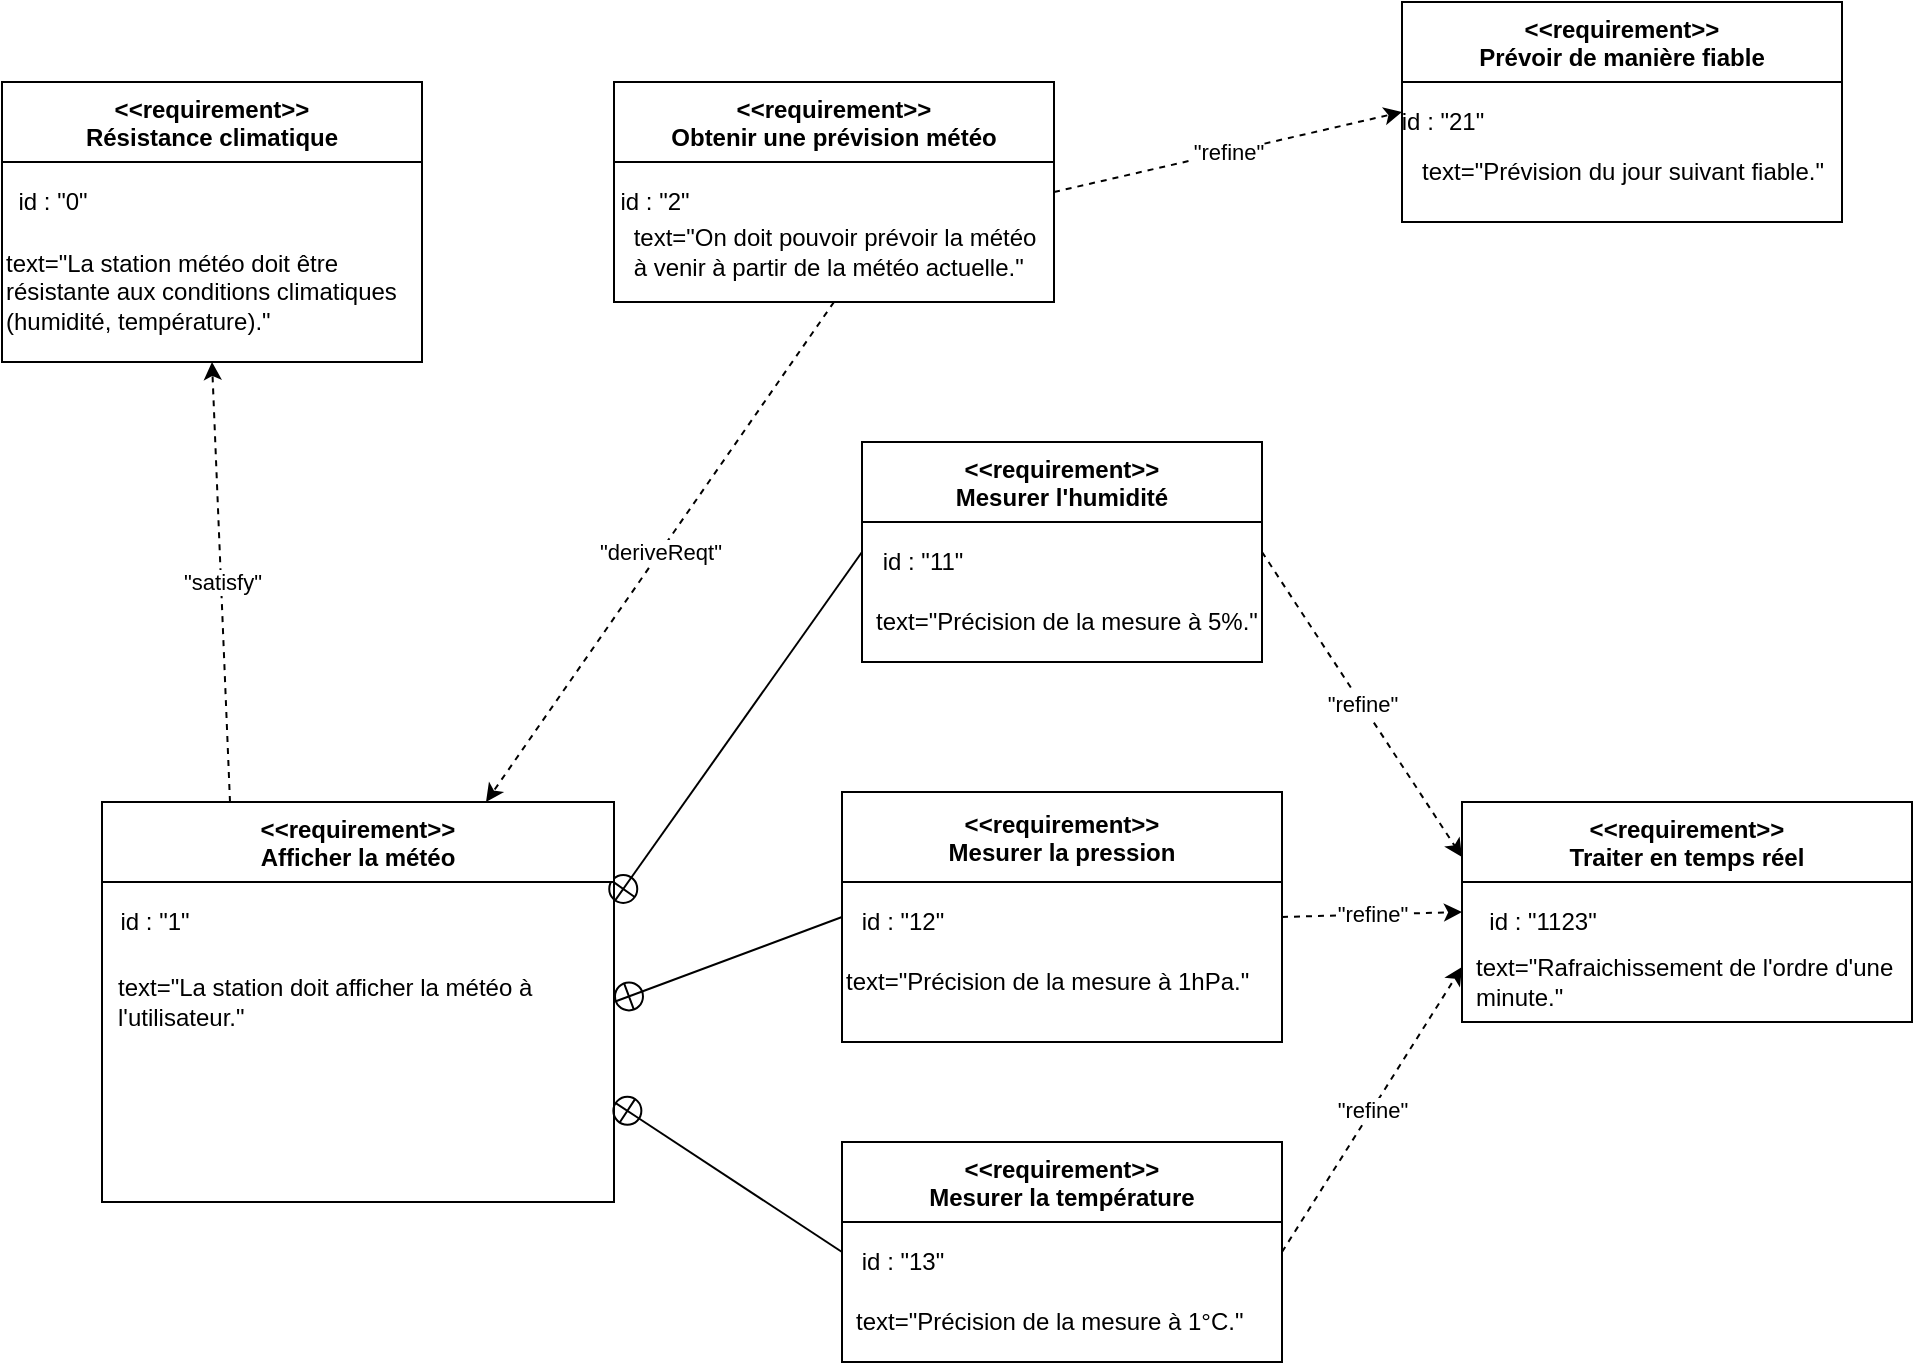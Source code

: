 <mxfile version="16.6.5" type="github">
  <diagram id="yd7fFxd1aYqqF2T_Rk8k" name="Page-1">
    <mxGraphModel dx="1182" dy="764" grid="1" gridSize="10" guides="1" tooltips="1" connect="1" arrows="1" fold="1" page="1" pageScale="1" pageWidth="827" pageHeight="1169" math="0" shadow="0">
      <root>
        <mxCell id="0" />
        <mxCell id="1" parent="0" />
        <mxCell id="zLWbSg0s4QKfMcLJN8sy-15" style="rounded=0;orthogonalLoop=1;jettySize=auto;html=1;exitX=0;exitY=0.5;exitDx=0;exitDy=0;endArrow=circlePlus;endFill=0;entryX=1;entryY=0.25;entryDx=0;entryDy=0;" edge="1" parent="1" source="zLWbSg0s4QKfMcLJN8sy-1" target="zLWbSg0s4QKfMcLJN8sy-4">
          <mxGeometry relative="1" as="geometry">
            <mxPoint x="310" y="570" as="targetPoint" />
          </mxGeometry>
        </mxCell>
        <mxCell id="zLWbSg0s4QKfMcLJN8sy-18" value="&quot;refine&quot;" style="edgeStyle=none;rounded=0;orthogonalLoop=1;jettySize=auto;html=1;exitX=1;exitY=0.5;exitDx=0;exitDy=0;entryX=0;entryY=0.25;entryDx=0;entryDy=0;endArrow=classic;endFill=1;dashed=1;" edge="1" parent="1" source="zLWbSg0s4QKfMcLJN8sy-1" target="zLWbSg0s4QKfMcLJN8sy-14">
          <mxGeometry relative="1" as="geometry" />
        </mxCell>
        <mxCell id="zLWbSg0s4QKfMcLJN8sy-1" value="&lt;&lt;requirement&gt;&gt;&#xa;Mesurer l&#39;humidité" style="swimlane;startSize=40;" vertex="1" parent="1">
          <mxGeometry x="480" y="330" width="200" height="110" as="geometry" />
        </mxCell>
        <mxCell id="zLWbSg0s4QKfMcLJN8sy-24" value="id : &quot;11&quot;" style="text;html=1;align=center;verticalAlign=middle;resizable=0;points=[];autosize=1;strokeColor=none;fillColor=none;" vertex="1" parent="zLWbSg0s4QKfMcLJN8sy-1">
          <mxGeometry y="50" width="60" height="20" as="geometry" />
        </mxCell>
        <mxCell id="zLWbSg0s4QKfMcLJN8sy-16" style="edgeStyle=none;rounded=0;orthogonalLoop=1;jettySize=auto;html=1;exitX=0;exitY=0.5;exitDx=0;exitDy=0;entryX=1;entryY=0.5;entryDx=0;entryDy=0;endArrow=circlePlus;endFill=0;" edge="1" parent="1" source="zLWbSg0s4QKfMcLJN8sy-2" target="zLWbSg0s4QKfMcLJN8sy-4">
          <mxGeometry relative="1" as="geometry" />
        </mxCell>
        <mxCell id="zLWbSg0s4QKfMcLJN8sy-19" value="&quot;refine&quot;" style="edgeStyle=none;rounded=0;orthogonalLoop=1;jettySize=auto;html=1;exitX=1;exitY=0.5;exitDx=0;exitDy=0;entryX=0;entryY=0.5;entryDx=0;entryDy=0;dashed=1;endArrow=classic;endFill=1;" edge="1" parent="1" source="zLWbSg0s4QKfMcLJN8sy-2" target="zLWbSg0s4QKfMcLJN8sy-14">
          <mxGeometry relative="1" as="geometry" />
        </mxCell>
        <mxCell id="zLWbSg0s4QKfMcLJN8sy-2" value="&lt;&lt;requirement&gt;&gt;&#xa;Mesurer la pression" style="swimlane;startSize=45;" vertex="1" parent="1">
          <mxGeometry x="470" y="505" width="220" height="125" as="geometry" />
        </mxCell>
        <mxCell id="zLWbSg0s4QKfMcLJN8sy-25" value="id : &quot;12&quot;" style="text;html=1;align=center;verticalAlign=middle;resizable=0;points=[];autosize=1;strokeColor=none;fillColor=none;" vertex="1" parent="zLWbSg0s4QKfMcLJN8sy-2">
          <mxGeometry y="55" width="60" height="20" as="geometry" />
        </mxCell>
        <mxCell id="zLWbSg0s4QKfMcLJN8sy-35" value="text=&quot;Précision de la mesure à 1hPa.&quot;" style="text;html=1;align=left;verticalAlign=middle;resizable=0;points=[];autosize=1;strokeColor=none;fillColor=none;" vertex="1" parent="zLWbSg0s4QKfMcLJN8sy-2">
          <mxGeometry y="85" width="220" height="20" as="geometry" />
        </mxCell>
        <mxCell id="zLWbSg0s4QKfMcLJN8sy-17" style="edgeStyle=none;rounded=0;orthogonalLoop=1;jettySize=auto;html=1;exitX=0;exitY=0.5;exitDx=0;exitDy=0;entryX=1;entryY=0.75;entryDx=0;entryDy=0;endArrow=circlePlus;endFill=0;" edge="1" parent="1" source="zLWbSg0s4QKfMcLJN8sy-3" target="zLWbSg0s4QKfMcLJN8sy-4">
          <mxGeometry relative="1" as="geometry" />
        </mxCell>
        <mxCell id="zLWbSg0s4QKfMcLJN8sy-20" value="&quot;refine&quot;" style="edgeStyle=none;rounded=0;orthogonalLoop=1;jettySize=auto;html=1;exitX=1;exitY=0.5;exitDx=0;exitDy=0;entryX=0;entryY=0.75;entryDx=0;entryDy=0;dashed=1;endArrow=classic;endFill=1;" edge="1" parent="1" source="zLWbSg0s4QKfMcLJN8sy-3" target="zLWbSg0s4QKfMcLJN8sy-14">
          <mxGeometry relative="1" as="geometry" />
        </mxCell>
        <mxCell id="zLWbSg0s4QKfMcLJN8sy-3" value="&lt;&lt;requirement&gt;&gt;&#xa;Mesurer la température" style="swimlane;startSize=40;" vertex="1" parent="1">
          <mxGeometry x="470" y="680" width="220" height="110" as="geometry" />
        </mxCell>
        <mxCell id="zLWbSg0s4QKfMcLJN8sy-26" value="id : &quot;13&quot;" style="text;html=1;align=center;verticalAlign=middle;resizable=0;points=[];autosize=1;strokeColor=none;fillColor=none;" vertex="1" parent="zLWbSg0s4QKfMcLJN8sy-3">
          <mxGeometry y="50" width="60" height="20" as="geometry" />
        </mxCell>
        <mxCell id="zLWbSg0s4QKfMcLJN8sy-36" value="text=&quot;Précision de la mesure à 1°C.&quot;" style="text;html=1;align=left;verticalAlign=middle;resizable=0;points=[];autosize=1;strokeColor=none;fillColor=none;" vertex="1" parent="zLWbSg0s4QKfMcLJN8sy-3">
          <mxGeometry x="5" y="80" width="210" height="20" as="geometry" />
        </mxCell>
        <mxCell id="zLWbSg0s4QKfMcLJN8sy-21" value="&quot;satisfy&quot;" style="edgeStyle=none;rounded=0;orthogonalLoop=1;jettySize=auto;html=1;exitX=0.25;exitY=0;exitDx=0;exitDy=0;entryX=0.5;entryY=1;entryDx=0;entryDy=0;dashed=1;endArrow=classic;endFill=1;" edge="1" parent="1" source="zLWbSg0s4QKfMcLJN8sy-4" target="zLWbSg0s4QKfMcLJN8sy-13">
          <mxGeometry relative="1" as="geometry" />
        </mxCell>
        <mxCell id="zLWbSg0s4QKfMcLJN8sy-4" value="&lt;&lt;requirement&gt;&gt;&#xa;Afficher la météo" style="swimlane;startSize=40;" vertex="1" parent="1">
          <mxGeometry x="100" y="510" width="256" height="200" as="geometry" />
        </mxCell>
        <mxCell id="zLWbSg0s4QKfMcLJN8sy-9" value="id : &quot;1&quot;" style="text;html=1;align=center;verticalAlign=middle;resizable=0;points=[];autosize=1;strokeColor=none;fillColor=none;" vertex="1" parent="zLWbSg0s4QKfMcLJN8sy-4">
          <mxGeometry x="1" y="50" width="50" height="20" as="geometry" />
        </mxCell>
        <mxCell id="zLWbSg0s4QKfMcLJN8sy-30" value="text=&quot;La station doit afficher la météo à &lt;br&gt;l&#39;utilisateur.&quot;" style="text;html=1;align=left;verticalAlign=middle;resizable=0;points=[];autosize=1;strokeColor=none;fillColor=none;" vertex="1" parent="zLWbSg0s4QKfMcLJN8sy-4">
          <mxGeometry x="6" y="85" width="220" height="30" as="geometry" />
        </mxCell>
        <mxCell id="zLWbSg0s4QKfMcLJN8sy-22" value="&quot;deriveReqt&quot;" style="edgeStyle=none;rounded=0;orthogonalLoop=1;jettySize=auto;html=1;exitX=0.5;exitY=1;exitDx=0;exitDy=0;entryX=0.75;entryY=0;entryDx=0;entryDy=0;dashed=1;endArrow=classic;endFill=1;" edge="1" parent="1" source="zLWbSg0s4QKfMcLJN8sy-12" target="zLWbSg0s4QKfMcLJN8sy-4">
          <mxGeometry relative="1" as="geometry" />
        </mxCell>
        <mxCell id="zLWbSg0s4QKfMcLJN8sy-41" value="&quot;refine&quot;" style="edgeStyle=none;rounded=0;orthogonalLoop=1;jettySize=auto;html=1;exitX=1;exitY=0.5;exitDx=0;exitDy=0;entryX=0;entryY=0.5;entryDx=0;entryDy=0;dashed=1;endArrow=classic;endFill=1;" edge="1" parent="1" source="zLWbSg0s4QKfMcLJN8sy-12" target="zLWbSg0s4QKfMcLJN8sy-38">
          <mxGeometry relative="1" as="geometry" />
        </mxCell>
        <mxCell id="zLWbSg0s4QKfMcLJN8sy-12" value="&lt;&lt;requirement&gt;&gt;&#xa;Obtenir une prévision météo" style="swimlane;startSize=40;" vertex="1" parent="1">
          <mxGeometry x="356" y="150" width="220" height="110" as="geometry" />
        </mxCell>
        <mxCell id="zLWbSg0s4QKfMcLJN8sy-28" value="id : &quot;2&quot;" style="text;html=1;align=center;verticalAlign=middle;resizable=0;points=[];autosize=1;strokeColor=none;fillColor=none;" vertex="1" parent="zLWbSg0s4QKfMcLJN8sy-12">
          <mxGeometry x="-5" y="50" width="50" height="20" as="geometry" />
        </mxCell>
        <mxCell id="zLWbSg0s4QKfMcLJN8sy-32" value="text=&quot;On doit pouvoir prévoir la météo&lt;br&gt;&lt;div style=&quot;text-align: left&quot;&gt;&lt;span&gt;à venir à partir de la météo actuelle.&quot;&lt;/span&gt;&lt;/div&gt;" style="text;html=1;align=center;verticalAlign=middle;resizable=0;points=[];autosize=1;strokeColor=none;fillColor=none;" vertex="1" parent="zLWbSg0s4QKfMcLJN8sy-12">
          <mxGeometry y="70" width="220" height="30" as="geometry" />
        </mxCell>
        <mxCell id="zLWbSg0s4QKfMcLJN8sy-13" value="&lt;&lt;requirement&gt;&gt;&#xa;Résistance climatique" style="swimlane;startSize=40;" vertex="1" parent="1">
          <mxGeometry x="50" y="150" width="210" height="140" as="geometry" />
        </mxCell>
        <mxCell id="zLWbSg0s4QKfMcLJN8sy-29" value="id : &quot;0&quot;" style="text;html=1;align=center;verticalAlign=middle;resizable=0;points=[];autosize=1;strokeColor=none;fillColor=none;" vertex="1" parent="zLWbSg0s4QKfMcLJN8sy-13">
          <mxGeometry y="50" width="50" height="20" as="geometry" />
        </mxCell>
        <mxCell id="zLWbSg0s4QKfMcLJN8sy-33" value="text=&quot;La station météo doit être&lt;br&gt;résistante aux conditions climatiques &lt;br&gt;(humidité, température).&quot;" style="text;html=1;align=left;verticalAlign=middle;resizable=0;points=[];autosize=1;strokeColor=none;fillColor=none;" vertex="1" parent="zLWbSg0s4QKfMcLJN8sy-13">
          <mxGeometry y="80" width="210" height="50" as="geometry" />
        </mxCell>
        <mxCell id="zLWbSg0s4QKfMcLJN8sy-14" value="&lt;&lt;requirement&gt;&gt;&#xa;Traiter en temps réel" style="swimlane;startSize=40;" vertex="1" parent="1">
          <mxGeometry x="780" y="510" width="225" height="110" as="geometry" />
        </mxCell>
        <mxCell id="zLWbSg0s4QKfMcLJN8sy-37" value="text=&quot;Rafraichissement de l&#39;ordre d&#39;une &lt;br&gt;minute.&quot;" style="text;html=1;align=left;verticalAlign=middle;resizable=0;points=[];autosize=1;strokeColor=none;fillColor=none;" vertex="1" parent="zLWbSg0s4QKfMcLJN8sy-14">
          <mxGeometry x="5" y="75" width="220" height="30" as="geometry" />
        </mxCell>
        <mxCell id="zLWbSg0s4QKfMcLJN8sy-27" value="id : &quot;1123&quot;" style="text;html=1;align=center;verticalAlign=middle;resizable=0;points=[];autosize=1;strokeColor=none;fillColor=none;" vertex="1" parent="1">
          <mxGeometry x="785" y="560" width="70" height="20" as="geometry" />
        </mxCell>
        <mxCell id="zLWbSg0s4QKfMcLJN8sy-34" value="text=&quot;Précision de la mesure à 5%.&quot;" style="text;html=1;align=left;verticalAlign=middle;resizable=0;points=[];autosize=1;strokeColor=none;fillColor=none;" vertex="1" parent="1">
          <mxGeometry x="485" y="410" width="210" height="20" as="geometry" />
        </mxCell>
        <mxCell id="zLWbSg0s4QKfMcLJN8sy-38" value="&lt;&lt;requirement&gt;&gt;&#xa;Prévoir de manière fiable" style="swimlane;startSize=40;" vertex="1" parent="1">
          <mxGeometry x="750" y="110" width="220" height="110" as="geometry" />
        </mxCell>
        <mxCell id="zLWbSg0s4QKfMcLJN8sy-39" value="id : &quot;21&quot;" style="text;html=1;align=center;verticalAlign=middle;resizable=0;points=[];autosize=1;strokeColor=none;fillColor=none;" vertex="1" parent="zLWbSg0s4QKfMcLJN8sy-38">
          <mxGeometry x="-10" y="50" width="60" height="20" as="geometry" />
        </mxCell>
        <mxCell id="zLWbSg0s4QKfMcLJN8sy-40" value="text=&quot;Prévision du jour suivant fiable.&quot;" style="text;html=1;align=center;verticalAlign=middle;resizable=0;points=[];autosize=1;strokeColor=none;fillColor=none;" vertex="1" parent="zLWbSg0s4QKfMcLJN8sy-38">
          <mxGeometry y="75" width="220" height="20" as="geometry" />
        </mxCell>
      </root>
    </mxGraphModel>
  </diagram>
</mxfile>

